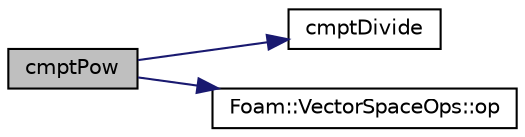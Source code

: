 digraph "cmptPow"
{
  bgcolor="transparent";
  edge [fontname="Helvetica",fontsize="10",labelfontname="Helvetica",labelfontsize="10"];
  node [fontname="Helvetica",fontsize="10",shape=record];
  rankdir="LR";
  Node142519 [label="cmptPow",height=0.2,width=0.4,color="black", fillcolor="grey75", style="filled", fontcolor="black"];
  Node142519 -> Node142520 [color="midnightblue",fontsize="10",style="solid",fontname="Helvetica"];
  Node142520 [label="cmptDivide",height=0.2,width=0.4,color="black",URL="$a21851.html#ab11bc52b92972d4f1caa5db352e7e480"];
  Node142519 -> Node142521 [color="midnightblue",fontsize="10",style="solid",fontname="Helvetica"];
  Node142521 [label="Foam::VectorSpaceOps::op",height=0.2,width=0.4,color="black",URL="$a29821.html#aef2a46a017ad4534c0bc7f167f9d3ed4"];
}
